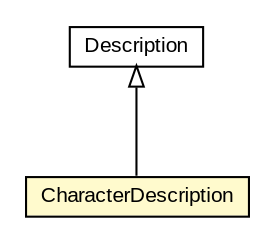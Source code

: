 #!/usr/local/bin/dot
#
# Class diagram 
# Generated by UMLGraph version R5_6-24-gf6e263 (http://www.umlgraph.org/)
#

digraph G {
	edge [fontname="arial",fontsize=10,labelfontname="arial",labelfontsize=10];
	node [fontname="arial",fontsize=10,shape=plaintext];
	nodesep=0.25;
	ranksep=0.5;
	// edu.arizona.biosemantics.semanticmarkup.markupelement.description.model.Description
	c39170 [label=<<table title="edu.arizona.biosemantics.semanticmarkup.markupelement.description.model.Description" border="0" cellborder="1" cellspacing="0" cellpadding="2" port="p" href="../Description.html">
		<tr><td><table border="0" cellspacing="0" cellpadding="1">
<tr><td align="center" balign="center"> Description </td></tr>
		</table></td></tr>
		</table>>, URL="../Description.html", fontname="arial", fontcolor="black", fontsize=10.0];
	// edu.arizona.biosemantics.semanticmarkup.markupelement.description.model.nexml.CharacterDescription
	c39182 [label=<<table title="edu.arizona.biosemantics.semanticmarkup.markupelement.description.model.nexml.CharacterDescription" border="0" cellborder="1" cellspacing="0" cellpadding="2" port="p" bgcolor="lemonChiffon" href="./CharacterDescription.html">
		<tr><td><table border="0" cellspacing="0" cellpadding="1">
<tr><td align="center" balign="center"> CharacterDescription </td></tr>
		</table></td></tr>
		</table>>, URL="./CharacterDescription.html", fontname="arial", fontcolor="black", fontsize=10.0];
	//edu.arizona.biosemantics.semanticmarkup.markupelement.description.model.nexml.CharacterDescription extends edu.arizona.biosemantics.semanticmarkup.markupelement.description.model.Description
	c39170:p -> c39182:p [dir=back,arrowtail=empty];
}


